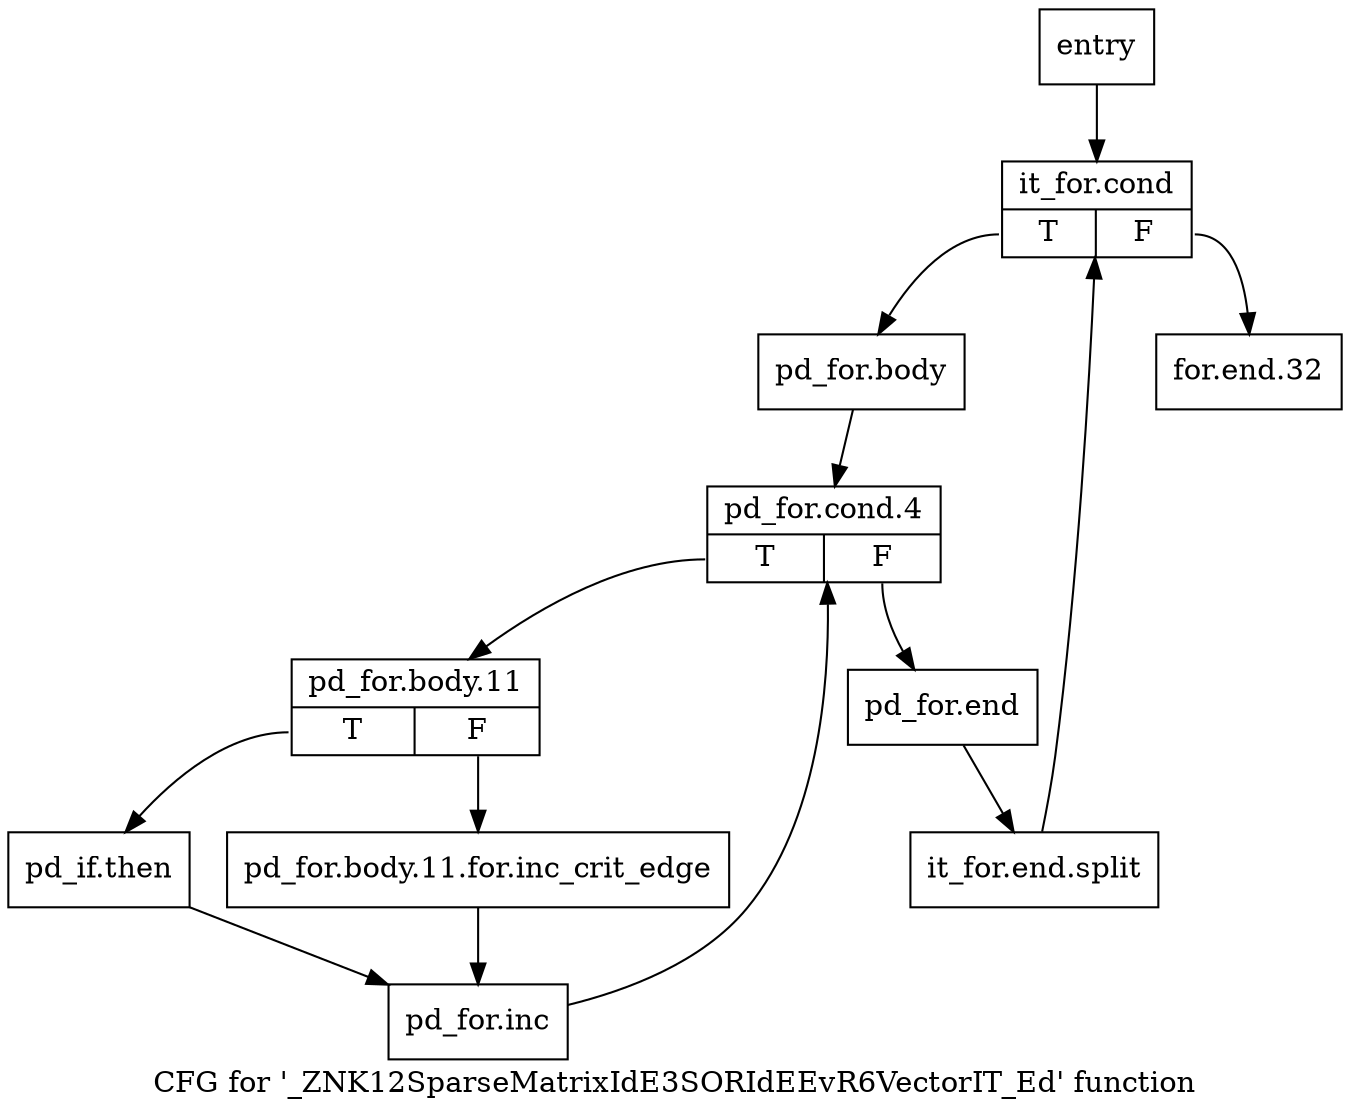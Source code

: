 digraph "CFG for '_ZNK12SparseMatrixIdE3SORIdEEvR6VectorIT_Ed' function" {
	label="CFG for '_ZNK12SparseMatrixIdE3SORIdEEvR6VectorIT_Ed' function";

	Node0x719db40 [shape=record,label="{entry}"];
	Node0x719db40 -> Node0x719db90;
	Node0x719db90 [shape=record,label="{it_for.cond|{<s0>T|<s1>F}}"];
	Node0x719db90:s0 -> Node0x719dbe0;
	Node0x719db90:s1 -> Node0x719de10;
	Node0x719dbe0 [shape=record,label="{pd_for.body}"];
	Node0x719dbe0 -> Node0x719dc30;
	Node0x719dc30 [shape=record,label="{pd_for.cond.4|{<s0>T|<s1>F}}"];
	Node0x719dc30:s0 -> Node0x719dc80;
	Node0x719dc30:s1 -> Node0x719ddc0;
	Node0x719dc80 [shape=record,label="{pd_for.body.11|{<s0>T|<s1>F}}"];
	Node0x719dc80:s0 -> Node0x719dd20;
	Node0x719dc80:s1 -> Node0x719dcd0;
	Node0x719dcd0 [shape=record,label="{pd_for.body.11.for.inc_crit_edge}"];
	Node0x719dcd0 -> Node0x719dd70;
	Node0x719dd20 [shape=record,label="{pd_if.then}"];
	Node0x719dd20 -> Node0x719dd70;
	Node0x719dd70 [shape=record,label="{pd_for.inc}"];
	Node0x719dd70 -> Node0x719dc30;
	Node0x719ddc0 [shape=record,label="{pd_for.end}"];
	Node0x719ddc0 -> Node0xb199780;
	Node0xb199780 [shape=record,label="{it_for.end.split}"];
	Node0xb199780 -> Node0x719db90;
	Node0x719de10 [shape=record,label="{for.end.32}"];
}
